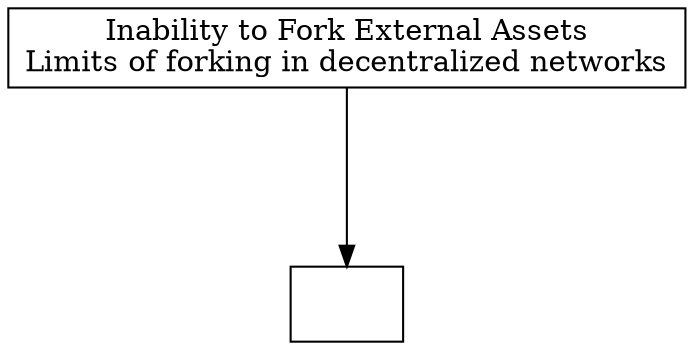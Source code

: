 digraph "" {
	graph [nodesep=0.6,
		rankdir=TB,
		ranksep=1.2
	];
	node [label="\N",
		shape=box
	];
	"Control as Liability"	[label=""];
	"Inability to Fork External Assets"	[label="Inability to Fork External Assets\nLimits of forking in decentralized networks"];
	"Inability to Fork External Assets" -> "Control as Liability";
}
